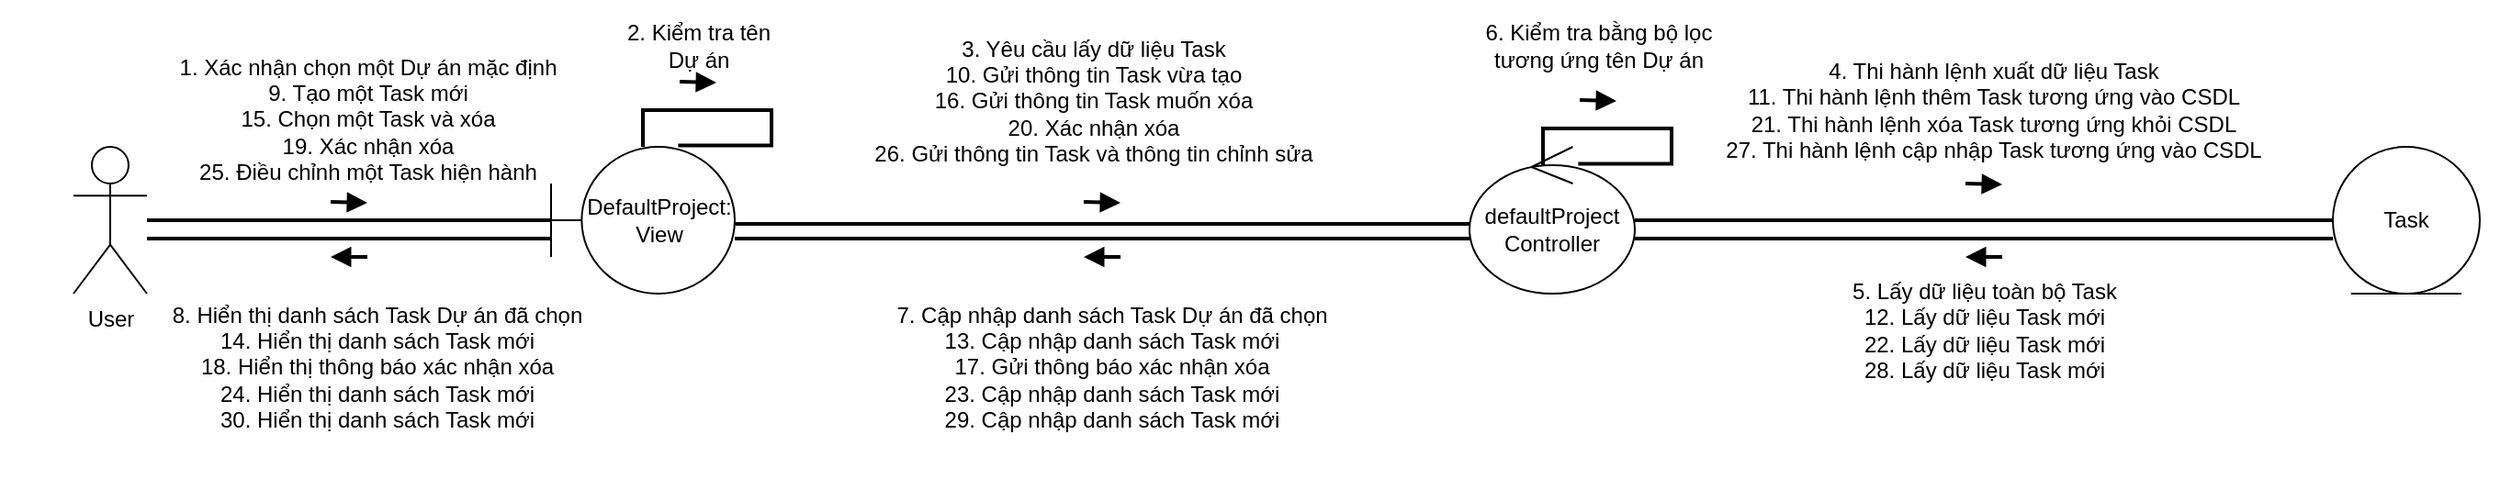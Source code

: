 <mxfile version="13.10.0" type="device"><diagram id="9Ly-xss9jruNPsQkhGMf" name="Page-1"><mxGraphModel dx="1038" dy="580" grid="1" gridSize="10" guides="1" tooltips="1" connect="1" arrows="1" fold="1" page="1" pageScale="1" pageWidth="827" pageHeight="1169" math="0" shadow="0"><root><mxCell id="0"/><mxCell id="1" parent="0"/><mxCell id="fynipKCrhWsnDxL7qg5P-1" value="" style="rounded=0;whiteSpace=wrap;html=1;strokeColor=none;" vertex="1" parent="1"><mxGeometry x="40" width="1360" height="260" as="geometry"/></mxCell><mxCell id="Lwl9h0vLIcoJQayYQs5D-1" value="User" style="shape=umlActor;verticalLabelPosition=bottom;verticalAlign=top;html=1;outlineConnect=0;" parent="1" vertex="1"><mxGeometry x="80" y="80" width="40" height="80" as="geometry"/></mxCell><mxCell id="Lwl9h0vLIcoJQayYQs5D-2" value="DefaultProject:&lt;br&gt;View" style="shape=umlBoundary;whiteSpace=wrap;html=1;" parent="1" vertex="1"><mxGeometry x="340" y="80" width="100" height="80" as="geometry"/></mxCell><mxCell id="Lwl9h0vLIcoJQayYQs5D-3" value="Task" style="ellipse;shape=umlEntity;whiteSpace=wrap;html=1;" parent="1" vertex="1"><mxGeometry x="1310" y="80" width="80" height="80" as="geometry"/></mxCell><mxCell id="Lwl9h0vLIcoJQayYQs5D-4" value="defaultProject&lt;br&gt;Controller" style="ellipse;shape=umlControl;whiteSpace=wrap;html=1;" parent="1" vertex="1"><mxGeometry x="840" y="80" width="90" height="80" as="geometry"/></mxCell><mxCell id="Lwl9h0vLIcoJQayYQs5D-7" value="" style="endArrow=none;html=1;startArrow=block;startFill=1;endFill=0;strokeWidth=2;rounded=0;" parent="1" edge="1"><mxGeometry width="50" height="50" relative="1" as="geometry"><mxPoint x="240" y="110.5" as="sourcePoint"/><mxPoint x="220" y="110" as="targetPoint"/></mxGeometry></mxCell><mxCell id="Lwl9h0vLIcoJQayYQs5D-8" value="" style="line;strokeWidth=2;fillColor=none;align=left;verticalAlign=middle;spacingTop=-1;spacingLeft=3;spacingRight=3;rotatable=0;labelPosition=right;points=[];portConstraint=eastwest;" parent="1" vertex="1"><mxGeometry x="120" y="116" width="220" height="8" as="geometry"/></mxCell><mxCell id="Lwl9h0vLIcoJQayYQs5D-9" value="" style="line;strokeWidth=2;fillColor=none;align=left;verticalAlign=middle;spacingTop=-1;spacingLeft=3;spacingRight=3;rotatable=0;labelPosition=right;points=[];portConstraint=eastwest;" parent="1" vertex="1"><mxGeometry x="930" y="116" width="380" height="8" as="geometry"/></mxCell><mxCell id="Lwl9h0vLIcoJQayYQs5D-10" value="" style="line;strokeWidth=2;fillColor=none;align=left;verticalAlign=middle;spacingTop=-1;spacingLeft=3;spacingRight=3;rotatable=0;labelPosition=right;points=[];portConstraint=eastwest;" parent="1" vertex="1"><mxGeometry x="440" y="118" width="400" height="8" as="geometry"/></mxCell><mxCell id="Lwl9h0vLIcoJQayYQs5D-11" value="" style="endArrow=none;html=1;startArrow=block;startFill=1;endFill=0;strokeWidth=2;rounded=0;" parent="1" edge="1"><mxGeometry width="50" height="50" relative="1" as="geometry"><mxPoint x="1130" y="100.5" as="sourcePoint"/><mxPoint x="1110" y="100" as="targetPoint"/></mxGeometry></mxCell><mxCell id="Lwl9h0vLIcoJQayYQs5D-12" value="" style="endArrow=none;html=1;startArrow=block;startFill=1;endFill=0;strokeWidth=2;rounded=0;" parent="1" edge="1"><mxGeometry width="50" height="50" relative="1" as="geometry"><mxPoint x="650" y="110.5" as="sourcePoint"/><mxPoint x="630" y="110" as="targetPoint"/></mxGeometry></mxCell><mxCell id="Lwl9h0vLIcoJQayYQs5D-13" value="1. Xác nhận chọn một Dự án mặc định&lt;br&gt;9. Tạo một Task mới&lt;br&gt;15. Chọn một Task và xóa&lt;br&gt;19. Xác nhận xóa&lt;br&gt;25. Điều chỉnh một Task hiện hành" style="text;html=1;align=center;verticalAlign=middle;resizable=0;points=[];autosize=1;" parent="1" vertex="1"><mxGeometry x="130" y="30" width="220" height="70" as="geometry"/></mxCell><mxCell id="Lwl9h0vLIcoJQayYQs5D-14" style="edgeStyle=orthogonalEdgeStyle;rounded=0;orthogonalLoop=1;jettySize=auto;html=1;entryX=0.692;entryY=-0.01;entryDx=0;entryDy=0;entryPerimeter=0;strokeWidth=2;endArrow=none;endFill=0;" parent="1" source="Lwl9h0vLIcoJQayYQs5D-2" target="Lwl9h0vLIcoJQayYQs5D-2" edge="1"><mxGeometry relative="1" as="geometry"><Array as="points"><mxPoint x="390" y="60"/><mxPoint x="460" y="60"/><mxPoint x="460" y="79"/></Array></mxGeometry></mxCell><mxCell id="Lwl9h0vLIcoJQayYQs5D-15" value="2. Kiểm tra tên&lt;br&gt;Dự án" style="text;html=1;align=center;verticalAlign=middle;resizable=0;points=[];autosize=1;" parent="1" vertex="1"><mxGeometry x="375" y="10" width="90" height="30" as="geometry"/></mxCell><mxCell id="Lwl9h0vLIcoJQayYQs5D-16" value="3. Yêu cầu lấy dữ liệu Task&lt;br&gt;10. Gửi thông tin Task vừa tạo&lt;br&gt;16. Gửi thông tin Task muốn xóa&lt;br&gt;20. Xác nhận xóa&lt;br&gt;26. Gửi thông tin Task và thông tin chỉnh sửa" style="text;html=1;align=center;verticalAlign=middle;resizable=0;points=[];autosize=1;" parent="1" vertex="1"><mxGeometry x="510" y="20" width="250" height="70" as="geometry"/></mxCell><mxCell id="Lwl9h0vLIcoJQayYQs5D-17" value="" style="endArrow=none;html=1;startArrow=block;startFill=1;endFill=0;strokeWidth=2;rounded=0;" parent="1" edge="1"><mxGeometry width="50" height="50" relative="1" as="geometry"><mxPoint x="630" y="140" as="sourcePoint"/><mxPoint x="650" y="140" as="targetPoint"/></mxGeometry></mxCell><mxCell id="Lwl9h0vLIcoJQayYQs5D-18" value="7. Cập nhập danh sách Task Dự án đã chọn&lt;br&gt;13. Cập nhập danh sách Task mới&lt;br&gt;17. Gửi thông báo xác nhận xóa&lt;br&gt;23. Cập nhập danh sách Task mới&lt;br&gt;29. Cập nhập danh sách Task mới" style="text;html=1;align=center;verticalAlign=middle;resizable=0;points=[];autosize=1;" parent="1" vertex="1"><mxGeometry x="520" y="165" width="250" height="70" as="geometry"/></mxCell><mxCell id="Lwl9h0vLIcoJQayYQs5D-19" style="edgeStyle=orthogonalEdgeStyle;rounded=0;orthogonalLoop=1;jettySize=auto;html=1;entryX=0.692;entryY=-0.01;entryDx=0;entryDy=0;entryPerimeter=0;strokeWidth=2;endArrow=none;endFill=0;" parent="1" edge="1"><mxGeometry relative="1" as="geometry"><mxPoint x="880" y="90" as="sourcePoint"/><mxPoint x="899.2" y="89.2" as="targetPoint"/><Array as="points"><mxPoint x="880" y="70"/><mxPoint x="950" y="70"/><mxPoint x="950" y="89"/></Array></mxGeometry></mxCell><mxCell id="Lwl9h0vLIcoJQayYQs5D-20" value="6. Kiểm tra bằng bộ lọc&lt;br&gt;tương ứng tên Dự án" style="text;html=1;align=center;verticalAlign=middle;resizable=0;points=[];autosize=1;" parent="1" vertex="1"><mxGeometry x="840" y="10" width="140" height="30" as="geometry"/></mxCell><mxCell id="Lwl9h0vLIcoJQayYQs5D-21" value="4. Thi hành lệnh xuất dữ liệu Task&lt;br&gt;11. Thi hành lệnh thêm Task tương ứng vào CSDL&lt;br&gt;21. Thi hành lệnh xóa Task tương ứng khỏi CSDL&lt;br&gt;27. Thi hành lệnh cập nhập Task tương ứng vào CSDL" style="text;html=1;align=center;verticalAlign=middle;resizable=0;points=[];autosize=1;" parent="1" vertex="1"><mxGeometry x="970" y="30" width="310" height="60" as="geometry"/></mxCell><mxCell id="Lwl9h0vLIcoJQayYQs5D-24" value="" style="endArrow=none;html=1;startArrow=block;startFill=1;endFill=0;strokeWidth=2;rounded=0;" parent="1" edge="1"><mxGeometry width="50" height="50" relative="1" as="geometry"><mxPoint x="920" y="55" as="sourcePoint"/><mxPoint x="900" y="54.5" as="targetPoint"/></mxGeometry></mxCell><mxCell id="Lwl9h0vLIcoJQayYQs5D-25" value="" style="endArrow=none;html=1;startArrow=block;startFill=1;endFill=0;strokeWidth=2;rounded=0;" parent="1" edge="1"><mxGeometry width="50" height="50" relative="1" as="geometry"><mxPoint x="430" y="45" as="sourcePoint"/><mxPoint x="410" y="44.5" as="targetPoint"/></mxGeometry></mxCell><mxCell id="IQVp9lXmus2aYF9C7ObV-2" value="" style="line;strokeWidth=2;fillColor=none;align=left;verticalAlign=middle;spacingTop=-1;spacingLeft=3;spacingRight=3;rotatable=0;labelPosition=right;points=[];portConstraint=eastwest;" parent="1" vertex="1"><mxGeometry x="440" y="126" width="400" height="8" as="geometry"/></mxCell><mxCell id="i7kOXdfa_0_j1Xlb2Bnk-1" value="" style="line;strokeWidth=2;fillColor=none;align=left;verticalAlign=middle;spacingTop=-1;spacingLeft=3;spacingRight=3;rotatable=0;labelPosition=right;points=[];portConstraint=eastwest;" parent="1" vertex="1"><mxGeometry x="930" y="126" width="380" height="8" as="geometry"/></mxCell><mxCell id="i7kOXdfa_0_j1Xlb2Bnk-2" value="" style="endArrow=none;html=1;startArrow=block;startFill=1;endFill=0;strokeWidth=2;rounded=0;" parent="1" edge="1"><mxGeometry width="50" height="50" relative="1" as="geometry"><mxPoint x="1110" y="140" as="sourcePoint"/><mxPoint x="1130" y="140" as="targetPoint"/></mxGeometry></mxCell><mxCell id="i7kOXdfa_0_j1Xlb2Bnk-3" value="5. Lấy dữ liệu toàn bộ Task&lt;br&gt;12. Lấy dữ liệu Task mới&lt;br&gt;22. Lấy dữ liệu Task mới&lt;br&gt;28. Lấy dữ liệu Task mới" style="text;html=1;align=center;verticalAlign=middle;resizable=0;points=[];autosize=1;" parent="1" vertex="1"><mxGeometry x="1040" y="150" width="160" height="60" as="geometry"/></mxCell><mxCell id="ock2DRKtGgCDzizFYDzk-1" value="" style="line;strokeWidth=2;fillColor=none;align=left;verticalAlign=middle;spacingTop=-1;spacingLeft=3;spacingRight=3;rotatable=0;labelPosition=right;points=[];portConstraint=eastwest;" parent="1" vertex="1"><mxGeometry x="120" y="126" width="220" height="8" as="geometry"/></mxCell><mxCell id="ock2DRKtGgCDzizFYDzk-2" value="" style="endArrow=none;html=1;startArrow=block;startFill=1;endFill=0;strokeWidth=2;rounded=0;" parent="1" edge="1"><mxGeometry width="50" height="50" relative="1" as="geometry"><mxPoint x="220" y="140" as="sourcePoint"/><mxPoint x="240" y="140" as="targetPoint"/></mxGeometry></mxCell><mxCell id="ock2DRKtGgCDzizFYDzk-3" value="8. Hiển thị danh sách Task Dự án đã chọn&lt;br&gt;14. Hiển thị danh sách Task mới&lt;br&gt;18. Hiển thị thông báo xác nhận xóa&lt;br&gt;24. Hiển thị danh sách Task mới&lt;br&gt;30. Hiển thị danh sách Task mới" style="text;html=1;align=center;verticalAlign=middle;resizable=0;points=[];autosize=1;" parent="1" vertex="1"><mxGeometry x="125" y="165" width="240" height="70" as="geometry"/></mxCell></root></mxGraphModel></diagram></mxfile>